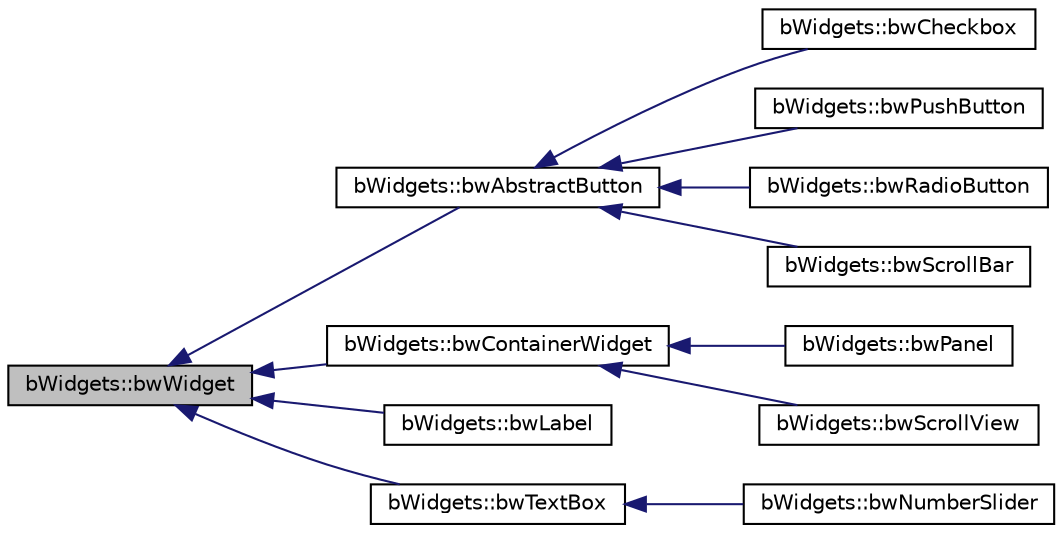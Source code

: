 digraph "bWidgets::bwWidget"
{
 // LATEX_PDF_SIZE
  edge [fontname="Helvetica",fontsize="10",labelfontname="Helvetica",labelfontsize="10"];
  node [fontname="Helvetica",fontsize="10",shape=record];
  rankdir="LR";
  Node1 [label="bWidgets::bwWidget",height=0.2,width=0.4,color="black", fillcolor="grey75", style="filled", fontcolor="black",tooltip="Abstract base class that all widgets derive from."];
  Node1 -> Node2 [dir="back",color="midnightblue",fontsize="10",style="solid",fontname="Helvetica"];
  Node2 [label="bWidgets::bwAbstractButton",height=0.2,width=0.4,color="black", fillcolor="white", style="filled",URL="$classbWidgets_1_1bwAbstractButton.html",tooltip="Base class for button like widgets."];
  Node2 -> Node3 [dir="back",color="midnightblue",fontsize="10",style="solid",fontname="Helvetica"];
  Node3 [label="bWidgets::bwCheckbox",height=0.2,width=0.4,color="black", fillcolor="white", style="filled",URL="$classbWidgets_1_1bwCheckbox.html",tooltip=" "];
  Node2 -> Node4 [dir="back",color="midnightblue",fontsize="10",style="solid",fontname="Helvetica"];
  Node4 [label="bWidgets::bwPushButton",height=0.2,width=0.4,color="black", fillcolor="white", style="filled",URL="$classbWidgets_1_1bwPushButton.html",tooltip=" "];
  Node2 -> Node5 [dir="back",color="midnightblue",fontsize="10",style="solid",fontname="Helvetica"];
  Node5 [label="bWidgets::bwRadioButton",height=0.2,width=0.4,color="black", fillcolor="white", style="filled",URL="$classbWidgets_1_1bwRadioButton.html",tooltip="A radio-button like widget retaining a pressed state once pressed."];
  Node2 -> Node6 [dir="back",color="midnightblue",fontsize="10",style="solid",fontname="Helvetica"];
  Node6 [label="bWidgets::bwScrollBar",height=0.2,width=0.4,color="black", fillcolor="white", style="filled",URL="$classbWidgets_1_1bwScrollBar.html",tooltip=" "];
  Node1 -> Node7 [dir="back",color="midnightblue",fontsize="10",style="solid",fontname="Helvetica"];
  Node7 [label="bWidgets::bwContainerWidget",height=0.2,width=0.4,color="black", fillcolor="white", style="filled",URL="$classbWidgets_1_1bwContainerWidget.html",tooltip=" "];
  Node7 -> Node8 [dir="back",color="midnightblue",fontsize="10",style="solid",fontname="Helvetica"];
  Node8 [label="bWidgets::bwPanel",height=0.2,width=0.4,color="black", fillcolor="white", style="filled",URL="$classbWidgets_1_1bwPanel.html",tooltip=" "];
  Node7 -> Node9 [dir="back",color="midnightblue",fontsize="10",style="solid",fontname="Helvetica"];
  Node9 [label="bWidgets::bwScrollView",height=0.2,width=0.4,color="black", fillcolor="white", style="filled",URL="$classbWidgets_1_1bwScrollView.html",tooltip=" "];
  Node1 -> Node10 [dir="back",color="midnightblue",fontsize="10",style="solid",fontname="Helvetica"];
  Node10 [label="bWidgets::bwLabel",height=0.2,width=0.4,color="black", fillcolor="white", style="filled",URL="$classbWidgets_1_1bwLabel.html",tooltip=" "];
  Node1 -> Node11 [dir="back",color="midnightblue",fontsize="10",style="solid",fontname="Helvetica"];
  Node11 [label="bWidgets::bwTextBox",height=0.2,width=0.4,color="black", fillcolor="white", style="filled",URL="$classbWidgets_1_1bwTextBox.html",tooltip=" "];
  Node11 -> Node12 [dir="back",color="midnightblue",fontsize="10",style="solid",fontname="Helvetica"];
  Node12 [label="bWidgets::bwNumberSlider",height=0.2,width=0.4,color="black", fillcolor="white", style="filled",URL="$classbWidgets_1_1bwNumberSlider.html",tooltip=" "];
}
